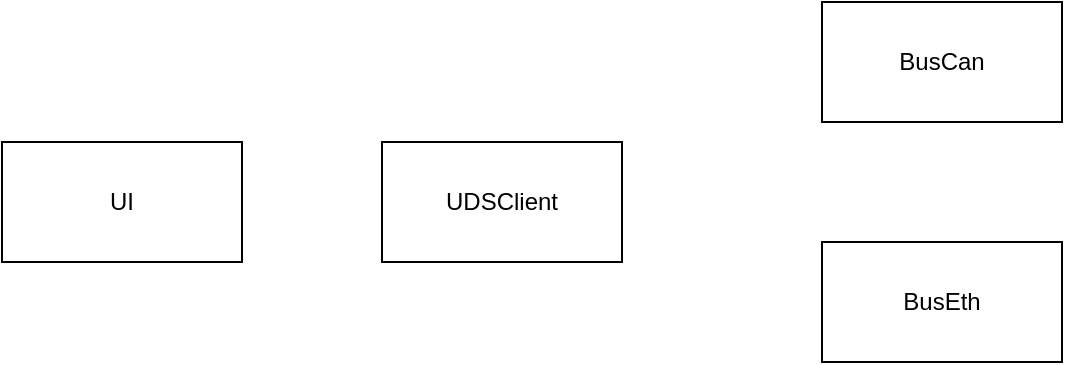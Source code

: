 <mxfile>
    <diagram id="SVfO_DigPPyCwP6tujH3" name="Page-1">
        <mxGraphModel dx="2600" dy="849" grid="1" gridSize="10" guides="1" tooltips="1" connect="1" arrows="1" fold="1" page="1" pageScale="1" pageWidth="2336" pageHeight="1654" math="0" shadow="0">
            <root>
                <mxCell id="0"/>
                <mxCell id="1" parent="0"/>
                <mxCell id="2" value="UDSClient" style="rounded=0;whiteSpace=wrap;html=1;" vertex="1" parent="1">
                    <mxGeometry x="860" y="410" width="120" height="60" as="geometry"/>
                </mxCell>
                <mxCell id="3" value="BusCan" style="rounded=0;whiteSpace=wrap;html=1;" vertex="1" parent="1">
                    <mxGeometry x="1080" y="340" width="120" height="60" as="geometry"/>
                </mxCell>
                <mxCell id="4" value="BusEth" style="rounded=0;whiteSpace=wrap;html=1;" vertex="1" parent="1">
                    <mxGeometry x="1080" y="460" width="120" height="60" as="geometry"/>
                </mxCell>
                <mxCell id="5" value="UI" style="rounded=0;whiteSpace=wrap;html=1;" vertex="1" parent="1">
                    <mxGeometry x="670" y="410" width="120" height="60" as="geometry"/>
                </mxCell>
            </root>
        </mxGraphModel>
    </diagram>
</mxfile>